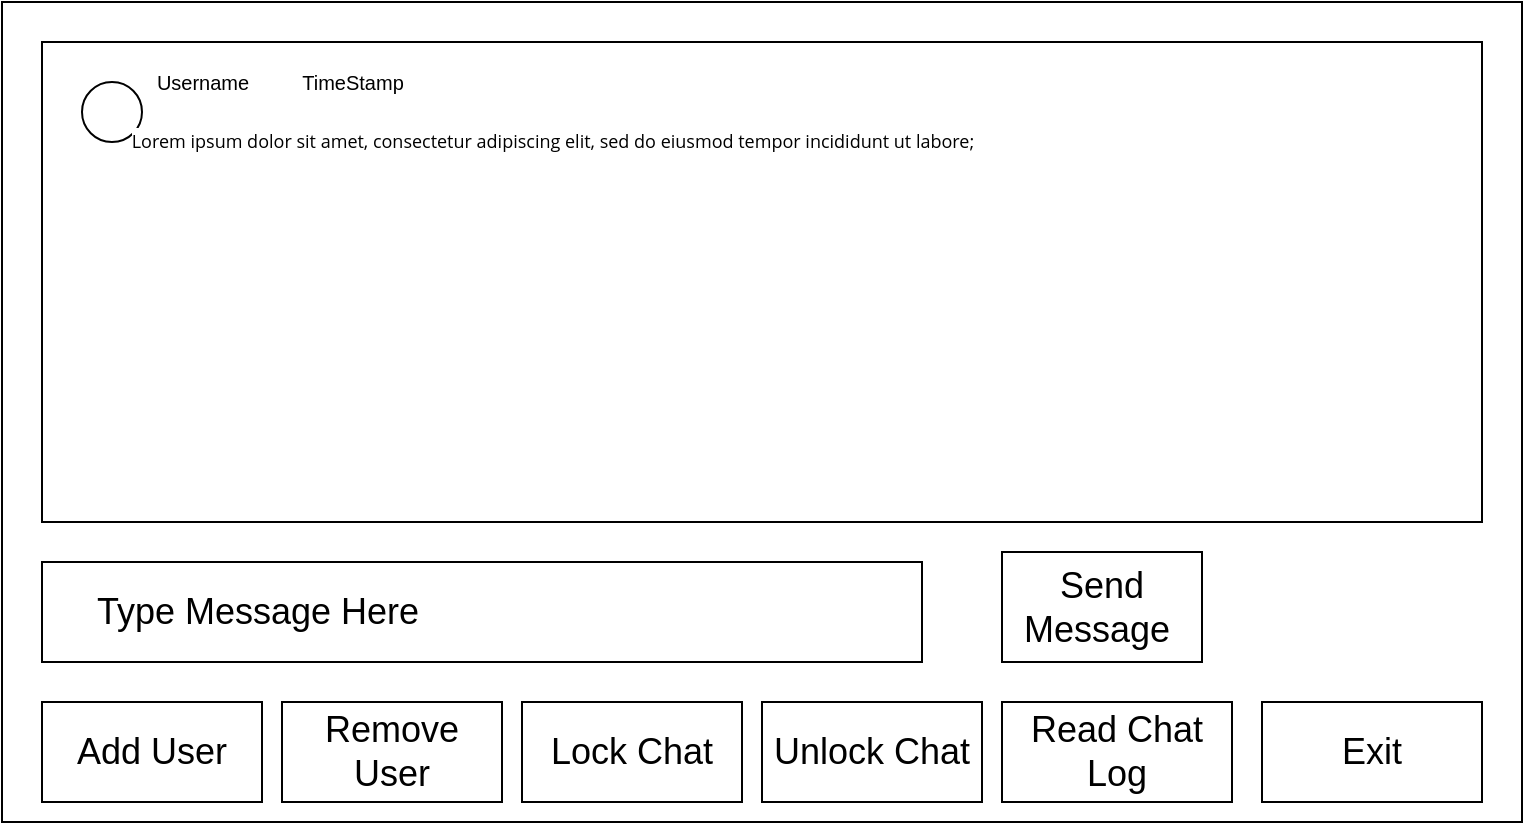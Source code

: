 <mxfile version="17.3.0" type="device"><diagram id="VZR7ZGGva5RMzgVy5jiF" name="Page-1"><mxGraphModel dx="1422" dy="705" grid="1" gridSize="10" guides="1" tooltips="1" connect="1" arrows="1" fold="1" page="1" pageScale="1" pageWidth="850" pageHeight="1100" math="0" shadow="0"><root><mxCell id="0"/><mxCell id="1" parent="0"/><mxCell id="ie9wkkZ46hCnA3-8CkJT-1" value="" style="rounded=0;whiteSpace=wrap;html=1;" parent="1" vertex="1"><mxGeometry x="40" y="70" width="760" height="410" as="geometry"/></mxCell><mxCell id="ie9wkkZ46hCnA3-8CkJT-2" value="" style="rounded=0;whiteSpace=wrap;html=1;" parent="1" vertex="1"><mxGeometry x="60" y="90" width="720" height="240" as="geometry"/></mxCell><mxCell id="ie9wkkZ46hCnA3-8CkJT-3" value="" style="rounded=0;whiteSpace=wrap;html=1;" parent="1" vertex="1"><mxGeometry x="60" y="350" width="440" height="50" as="geometry"/></mxCell><mxCell id="ie9wkkZ46hCnA3-8CkJT-4" value="Type Message Here&amp;nbsp;" style="text;html=1;align=center;verticalAlign=middle;resizable=0;points=[];autosize=1;strokeColor=none;fillColor=none;fontSize=18;" parent="1" vertex="1"><mxGeometry x="80" y="360" width="180" height="30" as="geometry"/></mxCell><mxCell id="ie9wkkZ46hCnA3-8CkJT-5" value="Send Message&amp;nbsp;" style="rounded=0;whiteSpace=wrap;html=1;fontSize=18;" parent="1" vertex="1"><mxGeometry x="540" y="345" width="100" height="55" as="geometry"/></mxCell><mxCell id="ie9wkkZ46hCnA3-8CkJT-6" value="Add User" style="rounded=0;whiteSpace=wrap;html=1;fontSize=18;" parent="1" vertex="1"><mxGeometry x="60" y="420" width="110" height="50" as="geometry"/></mxCell><mxCell id="ie9wkkZ46hCnA3-8CkJT-7" value="Remove User" style="rounded=0;whiteSpace=wrap;html=1;fontSize=18;" parent="1" vertex="1"><mxGeometry x="180" y="420" width="110" height="50" as="geometry"/></mxCell><mxCell id="ie9wkkZ46hCnA3-8CkJT-8" value="Lock Chat" style="rounded=0;whiteSpace=wrap;html=1;fontSize=18;" parent="1" vertex="1"><mxGeometry x="300" y="420" width="110" height="50" as="geometry"/></mxCell><mxCell id="ie9wkkZ46hCnA3-8CkJT-9" value="Unlock Chat" style="rounded=0;whiteSpace=wrap;html=1;fontSize=18;" parent="1" vertex="1"><mxGeometry x="420" y="420" width="110" height="50" as="geometry"/></mxCell><mxCell id="ie9wkkZ46hCnA3-8CkJT-10" value="Read Chat Log" style="rounded=0;whiteSpace=wrap;html=1;fontSize=18;" parent="1" vertex="1"><mxGeometry x="540" y="420" width="115" height="50" as="geometry"/></mxCell><mxCell id="ie9wkkZ46hCnA3-8CkJT-11" value="" style="ellipse;whiteSpace=wrap;html=1;fontSize=18;" parent="1" vertex="1"><mxGeometry x="80" y="110" width="30" height="30" as="geometry"/></mxCell><mxCell id="ie9wkkZ46hCnA3-8CkJT-13" value="Username" style="text;html=1;align=center;verticalAlign=middle;resizable=0;points=[];autosize=1;strokeColor=none;fillColor=none;fontSize=10;" parent="1" vertex="1"><mxGeometry x="110" y="100" width="60" height="20" as="geometry"/></mxCell><mxCell id="ie9wkkZ46hCnA3-8CkJT-14" value="TimeStamp" style="text;html=1;align=center;verticalAlign=middle;resizable=0;points=[];autosize=1;strokeColor=none;fillColor=none;fontSize=10;" parent="1" vertex="1"><mxGeometry x="180" y="100" width="70" height="20" as="geometry"/></mxCell><mxCell id="ie9wkkZ46hCnA3-8CkJT-15" value="&lt;span style=&quot;font-family: &amp;quot;open sans&amp;quot;, arial, sans-serif; font-size: 9px; text-align: justify; background-color: rgb(255, 255, 255);&quot;&gt;Lorem ipsum dolor sit amet, consectetur adipiscing elit, sed do eiusmod tempor incididunt ut labore;&lt;/span&gt;" style="text;html=1;align=center;verticalAlign=middle;resizable=0;points=[];autosize=1;strokeColor=none;fillColor=none;fontSize=9;" parent="1" vertex="1"><mxGeometry x="110" y="130" width="410" height="20" as="geometry"/></mxCell><mxCell id="dwk6zbgNSfYbwfZQonc6-1" value="Exit" style="rounded=0;whiteSpace=wrap;html=1;fontSize=18;" vertex="1" parent="1"><mxGeometry x="670" y="420" width="110" height="50" as="geometry"/></mxCell></root></mxGraphModel></diagram></mxfile>